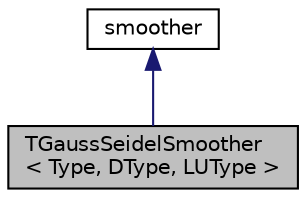 digraph "TGaussSeidelSmoother&lt; Type, DType, LUType &gt;"
{
  bgcolor="transparent";
  edge [fontname="Helvetica",fontsize="10",labelfontname="Helvetica",labelfontsize="10"];
  node [fontname="Helvetica",fontsize="10",shape=record];
  Node1 [label="TGaussSeidelSmoother\l\< Type, DType, LUType \>",height=0.2,width=0.4,color="black", fillcolor="grey75", style="filled", fontcolor="black"];
  Node2 -> Node1 [dir="back",color="midnightblue",fontsize="10",style="solid",fontname="Helvetica"];
  Node2 [label="smoother",height=0.2,width=0.4,color="black",URL="$a02355.html",tooltip="Abstract base-class for LduMatrix smoothers. "];
}
